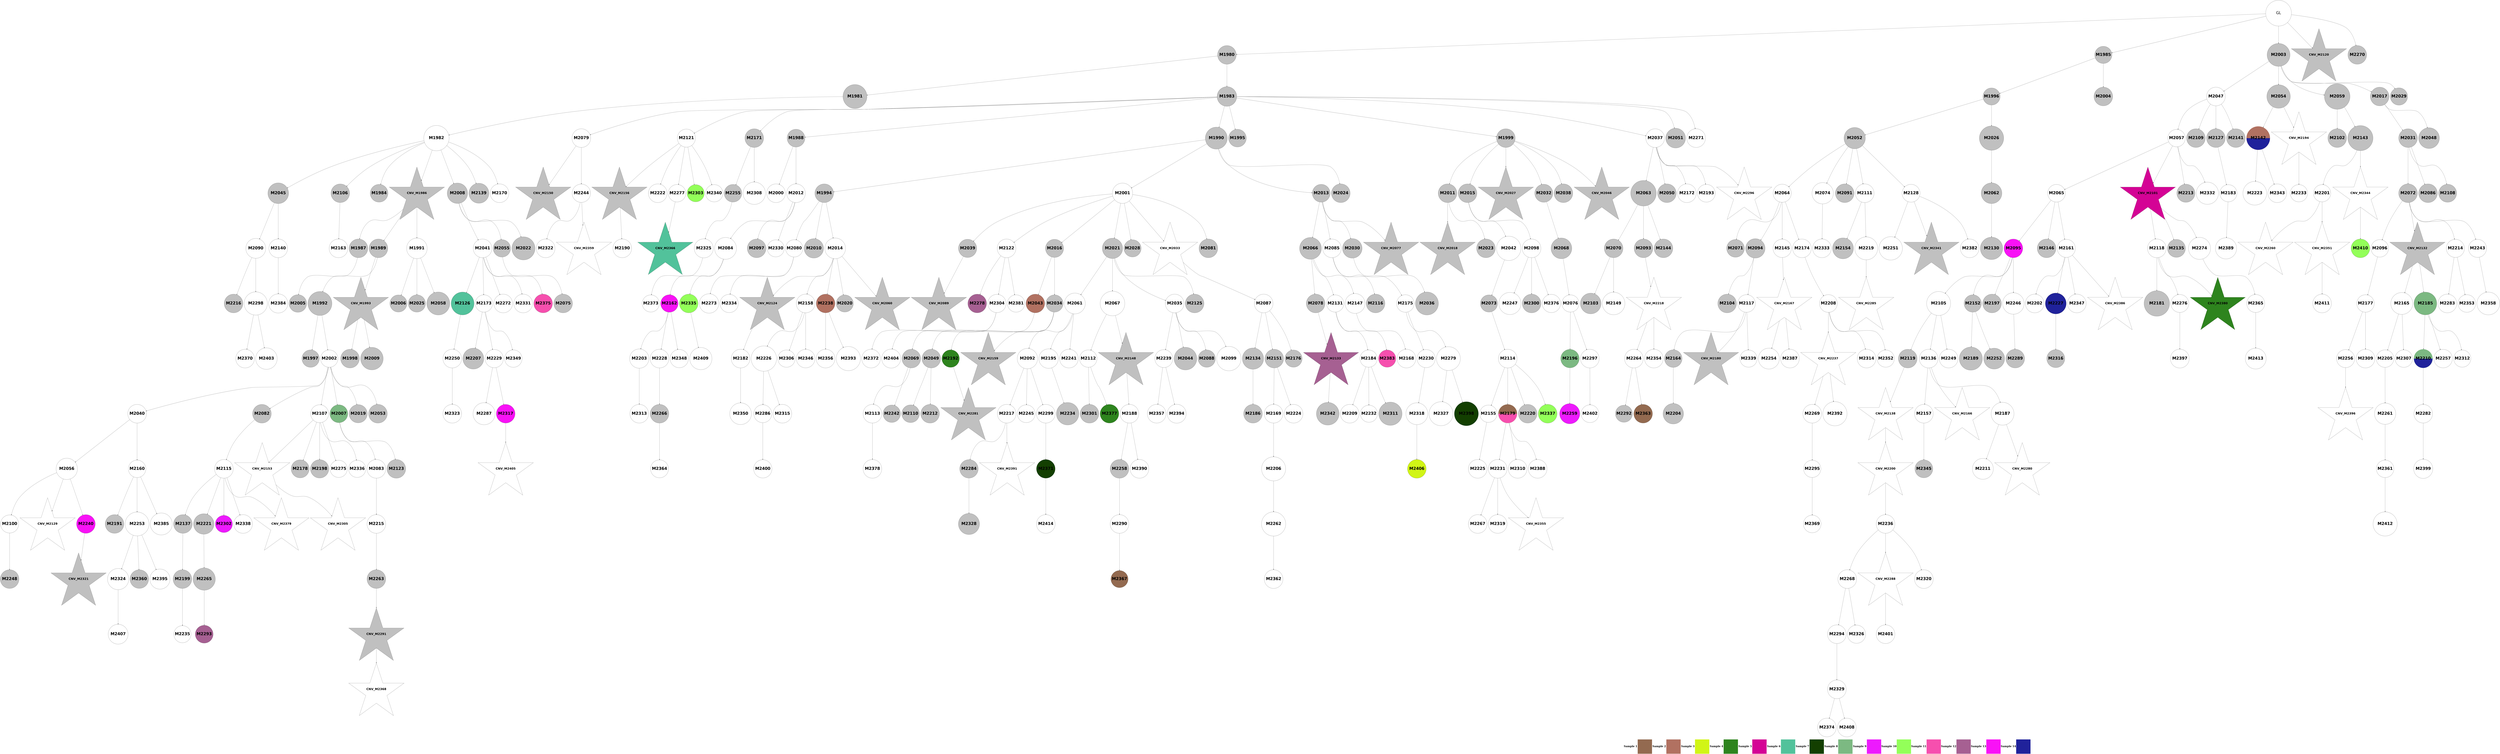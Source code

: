 digraph G { 
rankdir=TB;
2049 -> 2099;
2050 -> 2066;
2050 -> 2170;
2051 -> 2136;
2051 -> 2183;
2051 -> 2282;
2051 -> 2341;
2051 -> 2385;
2052 -> 2083;
2053 -> 2079;
2055 -> 2100;
2055 -> 2150;
2057 -> 2067;
2057 -> 2119;
2057 -> 2137;
2057 -> 2151;
2059 -> 2120;
2059 -> 2222;
2062 -> 2074;
2062 -> 2084;
2062 -> 2101;
2062 -> 2121;
2062 -> 2138;
2064 -> 2152;
2064 -> 2204;
2065 -> 2085;
2066 -> 2110;
2066 -> 2139;
2066 -> 2250;
2067 -> 2075;
2067 -> 2111;
2067 -> 2223;
2067 -> 2342;
2069 -> 2112;
2069 -> 2153;
2071 -> 2102;
2071 -> 2205;
2071 -> 2251;
2072 -> 2140;
2073 -> 2080;
2073 -> 2103;
2073 -> 2154;
2074 -> 2081;
2074 -> 2104;
2074 -> 2155;
2074 -> 2184;
2075 -> 2105;
2075 -> 2156;
2075 -> 2171;
2076 -> 2088;
2076 -> 2141;
2076 -> 2157;
2077 -> 2122;
2077 -> 2158;
2078 -> 2086;
2079 -> 2123;
2079 -> 2252;
2080 -> 2113;
2080 -> 2159;
2082 -> 2106;
2082 -> 2142;
2082 -> 2224;
2082 -> 2253;
2083 -> 2124;
2084 -> 2343;
2086 -> 2206;
2086 -> 2307;
2088 -> 2143;
2089 -> 2160;
2089 -> 2254;
2090 -> 2283;
2090 -> 2344;
2092 -> 2125;
2093 -> 2225;
2094 -> 2172;
2094 -> 2345;
2095 -> 2126;
2095 -> 2185;
2097 -> 2144;
2097 -> 2161;
2097 -> 2186;
2100 -> 2226;
2100 -> 2308;
2102 -> 2227;
2102 -> 2255;
2102 -> 2309;
2103 -> 2228;
2104 -> 2114;
2104 -> 2127;
2105 -> 2115;
2105 -> 2162;
2105 -> 2207;
2105 -> 2256;
2106 -> 2187;
2108 -> 2257;
2108 -> 2310;
2108 -> 2386;
2110 -> 2258;
2111 -> 2128;
2111 -> 2145;
2111 -> 2284;
2115 -> 2129;
2115 -> 2146;
2115 -> 2259;
2116 -> 2173;
2117 -> 2163;
2117 -> 2188;
2117 -> 2208;
2117 -> 2285;
2117 -> 2346;
2121 -> 2164;
2121 -> 2229;
2122 -> 2311;
2122 -> 2387;
2123 -> 2388;
2124 -> 2165;
2124 -> 2189;
2124 -> 2230;
2124 -> 2347;
2125 -> 2147;
2125 -> 2231;
2125 -> 2312;
2125 -> 2348;
2125 -> 2389;
2127 -> 2174;
2127 -> 2190;
2127 -> 2349;
2128 -> 2191;
2128 -> 2286;
2128 -> 2390;
2129 -> 2148;
2131 -> 2166;
2131 -> 2232;
2131 -> 2287;
2131 -> 2313;
2131 -> 2350;
2132 -> 2288;
2132 -> 2314;
2132 -> 2391;
2134 -> 2192;
2136 -> 2260;
2137 -> 2193;
2138 -> 2261;
2138 -> 2351;
2138 -> 2392;
2141 -> 2194;
2141 -> 2393;
2142 -> 2175;
2142 -> 2195;
2143 -> 2352;
2144 -> 2196;
2146 -> 2167;
2146 -> 2176;
2146 -> 2197;
2147 -> 2209;
2148 -> 2210;
2150 -> 2394;
2152 -> 2233;
2152 -> 2353;
2153 -> 2211;
2153 -> 2354;
2155 -> 2177;
2157 -> 2178;
2158 -> 2198;
2161 -> 2179;
2161 -> 2234;
2162 -> 2199;
2162 -> 2262;
2163 -> 2315;
2165 -> 2235;
2166 -> 2200;
2167 -> 2355;
2168 -> 2236;
2168 -> 2316;
2168 -> 2356;
2170 -> 2201;
2170 -> 2263;
2170 -> 2395;
2171 -> 2212;
2171 -> 2237;
2171 -> 2357;
2171 -> 2396;
2172 -> 2213;
2172 -> 2238;
2172 -> 2358;
2174 -> 2214;
2175 -> 2215;
2175 -> 2317;
2177 -> 2264;
2177 -> 2397;
2179 -> 2216;
2181 -> 2265;
2181 -> 2318;
2183 -> 2217;
2183 -> 2239;
2183 -> 2359;
2184 -> 2218;
2185 -> 2240;
2185 -> 2289;
2187 -> 2266;
2187 -> 2319;
2189 -> 2241;
2189 -> 2320;
2189 -> 2398;
2192 -> 2360;
2193 -> 2399;
2194 -> 2219;
2194 -> 2242;
2194 -> 2321;
2195 -> 2220;
2195 -> 2267;
2195 -> 2322;
2197 -> 2221;
2197 -> 2290;
2198 -> 2268;
2198 -> 2400;
2202 -> 2291;
2204 -> 2243;
2205 -> 2244;
2206 -> 2269;
2209 -> 2245;
2210 -> 2246;
2211 -> 2270;
2211 -> 2361;
2213 -> 2323;
2215 -> 2271;
2216 -> 2272;
2218 -> 2247;
2218 -> 2324;
2218 -> 2362;
2220 -> 2292;
2224 -> 2293;
2224 -> 2363;
2225 -> 2273;
2227 -> 2294;
2227 -> 2401;
2228 -> 2274;
2228 -> 2364;
2229 -> 2295;
2231 -> 2275;
2236 -> 2296;
2236 -> 2325;
2237 -> 2326;
2238 -> 2276;
2239 -> 2297;
2239 -> 2327;
2240 -> 2328;
2241 -> 2277;
2241 -> 2329;
2241 -> 2365;
2246 -> 2278;
2246 -> 2298;
2246 -> 2330;
2247 -> 2279;
2247 -> 2402;
2248 -> 2366;
2248 -> 2403;
2249 -> 2367;
2249 -> 2404;
2250 -> 2331;
2253 -> 2368;
2254 -> 2332;
2254 -> 2369;
2256 -> 2299;
2260 -> 2333;
2263 -> 2334;
2263 -> 2370;
2263 -> 2405;
2265 -> 2335;
2266 -> 2406;
2268 -> 2300;
2271 -> 2371;
2272 -> 2372;
2273 -> 2301;
2274 -> 2302;
2274 -> 2373;
2275 -> 2303;
2276 -> 2374;
2278 -> 2304;
2278 -> 2336;
2279 -> 2305;
2284 -> 2375;
2286 -> 2407;
2287 -> 2376;
2289 -> 2337;
2289 -> 2408;
2292 -> 2409;
2294 -> 2338;
2296 -> 2410;
2298 -> 2411;
2300 -> 2377;
2301 -> 2378;
2304 -> 2339;
2305 -> 2379;
2307 -> 2412;
2308 -> 2380;
2308 -> 2413;
2309 -> 2381;
2314 -> 2382;
2314 -> 2414;
2327 -> 2415;
2328 -> 2416;
2334 -> 2417;
2335 -> 2383;
2339 -> 2384;
2339 -> 2418;
2345 -> 2419;
2354 -> 2420;
2361 -> 2421;
2371 -> 2422;
2375 -> 2423;
2381 -> 2424;
1989 -> 1990;
1989 -> 1995;
1989 -> 2013;
1989 -> 2130;
1989 -> 2280;
1990 -> 1991;
1990 -> 1993;
1991 -> 1992;
1992 -> 1994;
1992 -> 1996;
1992 -> 2018;
1992 -> 2055;
1992 -> 2116;
1992 -> 2149;
1992 -> 2180;
1993 -> 1998;
1993 -> 2000;
1993 -> 2005;
1993 -> 2009;
1993 -> 2047;
1993 -> 2061;
1993 -> 2089;
1993 -> 2131;
1993 -> 2181;
1993 -> 2281;
1995 -> 2006;
1995 -> 2014;
1996 -> 1997;
1996 -> 1999;
1996 -> 2001;
1997 -> 2015;
1998 -> 2010;
1998 -> 2022;
1999 -> 2002;
1999 -> 2003;
2000 -> 2004;
2000 -> 2011;
2000 -> 2023;
2000 -> 2034;
2001 -> 2016;
2001 -> 2035;
2001 -> 2068;
2002 -> 2007;
2002 -> 2012;
2003 -> 2008;
2003 -> 2019;
2004 -> 2020;
2004 -> 2024;
2004 -> 2090;
2006 -> 2036;
2006 -> 2062;
2009 -> 2021;
2009 -> 2025;
2009 -> 2037;
2009 -> 2042;
2009 -> 2048;
2009 -> 2056;
2011 -> 2026;
2011 -> 2031;
2011 -> 2038;
2011 -> 2043;
2011 -> 2049;
2011 -> 2091;
2011 -> 2132;
2012 -> 2017;
2012 -> 2029;
2012 -> 2050;
2012 -> 2063;
2012 -> 2092;
2012 -> 2117;
2013 -> 2027;
2013 -> 2039;
2013 -> 2057;
2013 -> 2064;
2013 -> 2069;
2017 -> 2093;
2017 -> 2133;
2018 -> 2032;
2018 -> 2051;
2018 -> 2065;
2021 -> 2028;
2021 -> 2033;
2022 -> 2094;
2022 -> 2107;
2022 -> 2340;
2023 -> 2040;
2023 -> 2076;
2023 -> 2087;
2023 -> 2095;
2024 -> 2030;
2024 -> 2070;
2024 -> 2134;
2024 -> 2168;
2024 -> 2248;
2025 -> 2052;
2025 -> 2108;
2026 -> 2044;
2026 -> 2053;
2027 -> 2041;
2027 -> 2058;
2031 -> 2045;
2031 -> 2071;
2031 -> 2077;
2031 -> 2135;
2036 -> 2072;
2040 -> 2046;
2041 -> 2082;
2041 -> 2096;
2041 -> 2118;
2042 -> 2078;
2043 -> 2097;
2044 -> 2059;
2044 -> 2169;
2044 -> 2202;
2045 -> 2054;
2045 -> 2098;
2045 -> 2109;
2045 -> 2249;
2047 -> 2060;
2047 -> 2073;
2047 -> 2182;
2047 -> 2203;
2047 -> 2306;
2220 [shape=circle style=wedged color="#7cb982:#20229b" fontname="helvetica-bold" fontsize=56 label="M2210" width=3.63 height=2 ];
2079 [shape=circle style=filled fillcolor=grey fontname="helvetica-bold" fontsize=56 label="M2069" width=1.46 height=2 ];
2116 [shape=circle style=filled fillcolor=grey fontname="helvetica-bold" fontsize=56 label="M2106" width=2.03 height=2 ];
2237 [shape=circle style=filled fillcolor="#20229b" fontname="helvetica-bold" fontsize=56 label="M2227" width=4.06 height=2 ];
2152 [shape=circle style=wedged color="#b17161:#20229b" fontname="helvetica-bold" fontsize=56 label="M2142" width=4.55 height=2 ];
2164 [shape=circle style=filled fillcolor=grey fontname="helvetica-bold" fontsize=56 label="M2154" width=4.06 height=2 ];
2177 [shape=star style=filled fillcolor=white fontname="helvetica-bold" fontsize=42 label="CNV_M2167"];
2134 [shape=star style=filled fillcolor=grey fontname="helvetica-bold" fontsize=42 label="CNV_M2124"];
2194 [shape=circle style=filled fillcolor=white fontname="helvetica-bold" fontsize=56 label="M2184" width=3.02 height=2 ];
2102 [shape=circle style=filled fillcolor=white fontname="helvetica-bold" fontsize=56 label="M2092" width=3.95 height=2 ];
2352 [shape=circle style=filled fillcolor=grey fontname="helvetica-bold" fontsize=56 label="M2342" width=4.4 height=2 ];
2301 [shape=star style=filled fillcolor=grey fontname="helvetica-bold" fontsize=42 label="CNV_M2291"];
2045 [shape=circle style=filled fillcolor=white fontname="helvetica-bold" fontsize=56 label="M2035" width=0.81 height=2 ];
2146 [shape=circle style=filled fillcolor=white fontname="helvetica-bold" fontsize=56 label="M2136" width=0.86 height=2 ];
2423 [shape=circle style=filled fillcolor=white fontname="helvetica-bold" fontsize=56 label="M2413" width=4.04 height=2 ];
2265 [shape=circle style=filled fillcolor=grey fontname="helvetica-bold" fontsize=56 label="M2255" width=2.55 height=2 ];
2038 [shape=circle style=filled fillcolor=grey fontname="helvetica-bold" fontsize=56 label="M2028" width=3.04 height=2 ];
2040 [shape=circle style=filled fillcolor=grey fontname="helvetica-bold" fontsize=56 label="M2030" width=3.79 height=2 ];
2064 [shape=circle style=filled fillcolor=grey fontname="helvetica-bold" fontsize=56 label="M2054" width=4.56 height=2 ];
2188 [shape=circle style=filled fillcolor=grey fontname="helvetica-bold" fontsize=56 label="M2178" width=2.29 height=2 ];
2055 [shape=circle style=filled fillcolor=grey fontname="helvetica-bold" fontsize=56 label="M2045" width=4.02 height=2 ];
2296 [shape=circle style=filled fillcolor=white fontname="helvetica-bold" fontsize=56 label="M2286" width=2.33 height=2 ];
2274 [shape=circle style=filled fillcolor=white fontname="helvetica-bold" fontsize=56 label="M2264" width=0.77 height=2 ];
2077 [shape=circle style=filled fillcolor=white fontname="helvetica-bold" fontsize=56 label="M2067" width=4.78 height=2 ];
2157 [shape=circle style=filled fillcolor=white fontname="helvetica-bold" fontsize=56 label="M2147" width=3.86 height=2 ];
2364 [shape=circle style=filled fillcolor=white fontname="helvetica-bold" fontsize=56 label="M2354" width=1.28 height=2 ];
2108 [shape=circle style=filled fillcolor=white fontname="helvetica-bold" fontsize=56 label="M2098" width=0.34 height=2 ];
2355 [shape=circle style=filled fillcolor=grey fontname="helvetica-bold" fontsize=56 label="M2345" width=2.4 height=2 ];
2405 [shape=circle style=filled fillcolor=white fontname="helvetica-bold" fontsize=56 label="M2395" width=3.9 height=2 ];
2113 [shape=circle style=filled fillcolor=grey fontname="helvetica-bold" fontsize=56 label="M2103" width=4.02 height=2 ];
2319 [shape=circle style=filled fillcolor=white fontname="helvetica-bold" fontsize=56 label="M2309" width=0.35 height=2 ];
2234 [shape=circle style=filled fillcolor=white fontname="helvetica-bold" fontsize=56 label="M2224" width=0.61 height=2 ];
2114 [shape=circle style=filled fillcolor=grey fontname="helvetica-bold" fontsize=56 label="M2104" width=1.89 height=2 ];
2193 [shape=circle style=filled fillcolor=white fontname="helvetica-bold" fontsize=56 label="M2183" width=3.21 height=2 ];
2295 [shape=star style=filled fillcolor=white fontname="helvetica-bold" fontsize=42 label="CNV_M2285"];
2391 [shape=circle style=filled fillcolor=white fontname="helvetica-bold" fontsize=56 label="M2381" width=3.36 height=2 ];
2248 [shape=circle style=filled fillcolor="#b17161" fontname="helvetica-bold" fontsize=56 label="M2238" width=1.21 height=2 ];
2020 [shape=circle style=filled fillcolor=grey fontname="helvetica-bold" fontsize=56 label="M2010" width=3.76 height=2 ];
2238 [shape=circle style=filled fillcolor=white fontname="helvetica-bold" fontsize=56 label="M2228" width=0.22 height=2 ];
2403 [shape=circle style=filled fillcolor=white fontname="helvetica-bold" fontsize=56 label="M2393" width=4.7 height=2 ];
2198 [shape=circle style=filled fillcolor=white fontname="helvetica-bold" fontsize=56 label="M2188" width=0.72 height=2 ];
2178 [shape=circle style=filled fillcolor=white fontname="helvetica-bold" fontsize=56 label="M2168" width=1.95 height=2 ];
2112 [shape=circle style=filled fillcolor=grey fontname="helvetica-bold" fontsize=56 label="M2102" width=1.51 height=2 ];
2389 [shape=star style=filled fillcolor=white fontname="helvetica-bold" fontsize=42 label="CNV_M2379"];
2185 [shape=circle style=filled fillcolor=white fontname="helvetica-bold" fontsize=56 label="M2175" width=2.65 height=2 ];
2311 [shape=circle style=filled fillcolor=grey fontname="helvetica-bold" fontsize=56 label="M2301" width=0.49 height=2 ];
2131 [shape=circle style=filled fillcolor=white fontname="helvetica-bold" fontsize=56 label="M2121" width=2.25 height=2 ];
2196 [shape=circle style=filled fillcolor=grey fontname="helvetica-bold" fontsize=56 label="M2186" width=1.54 height=2 ];
2263 [shape=circle style=filled fillcolor=white fontname="helvetica-bold" fontsize=56 label="M2253" width=4.63 height=2 ];
2347 [shape=circle style=filled fillcolor="#93ff59" fontname="helvetica-bold" fontsize=56 label="M2337" width=3.64 height=2 ];
2408 [shape=circle style=filled fillcolor="#133f01" fontname="helvetica-bold" fontsize=56 label="M2398" width=4.66 height=2 ];
2012 [shape=circle style=filled fillcolor=white fontname="helvetica-bold" fontsize=56 label="M2002" width=2.96 height=2 ];
2400 [shape=circle style=filled fillcolor=white fontname="helvetica-bold" fontsize=56 label="M2390" width=0.73 height=2 ];
2231 [shape=circle style=filled fillcolor=grey fontname="helvetica-bold" fontsize=56 label="M2221" width=3.97 height=2 ];
2155 [shape=circle style=filled fillcolor=white fontname="helvetica-bold" fontsize=56 label="M2145" width=3.56 height=2 ];
2335 [shape=circle style=filled fillcolor=white fontname="helvetica-bold" fontsize=56 label="M2325" width=3.7 height=2 ];
2394 [shape=circle style=filled fillcolor=white fontname="helvetica-bold" fontsize=56 label="M2384" width=3.71 height=2 ];
2261 [shape=circle style=filled fillcolor=white fontname="helvetica-bold" fontsize=56 label="M2251" width=4.54 height=2 ];
2314 [shape=circle style=filled fillcolor=white fontname="helvetica-bold" fontsize=56 label="M2304" width=3.54 height=2 ];
2342 [shape=circle style=filled fillcolor=white fontname="helvetica-bold" fontsize=56 label="M2332" width=4.3 height=2 ];
2200 [shape=circle style=filled fillcolor=white fontname="helvetica-bold" fontsize=56 label="M2190" width=1.03 height=2 ];
2066 [shape=circle style=filled fillcolor=white fontname="helvetica-bold" fontsize=56 label="M2056" width=4.14 height=2 ];
2054 [shape=circle style=filled fillcolor=grey fontname="helvetica-bold" fontsize=56 label="M2044" width=4.4 height=2 ];
2000 [shape=circle style=filled fillcolor=grey fontname="helvetica-bold" fontsize=56 label="M1990" width=4.26 height=2 ];
2258 [shape=circle style=filled fillcolor=grey fontname="helvetica-bold" fontsize=56 label="M2248" width=1.42 height=2 ];
2171 [shape=circle style=filled fillcolor=white fontname="helvetica-bold" fontsize=56 label="M2161" width=2.28 height=2 ];
2239 [shape=circle style=filled fillcolor=white fontname="helvetica-bold" fontsize=56 label="M2229" width=2.17 height=2 ];
2006 [shape=circle style=filled fillcolor=grey fontname="helvetica-bold" fontsize=56 label="M1996" width=3.24 height=2 ];
2050 [shape=circle style=filled fillcolor=white fontname="helvetica-bold" fontsize=56 label="M2040" width=1.14 height=2 ];
2129 [shape=circle style=filled fillcolor=grey fontname="helvetica-bold" fontsize=56 label="M2119" width=1.28 height=2 ];
2287 [shape=circle style=filled fillcolor=white fontname="helvetica-bold" fontsize=56 label="M2277" width=2.78 height=2 ];
2073 [shape=circle style=filled fillcolor=grey fontname="helvetica-bold" fontsize=56 label="M2063" width=4.96 height=2 ];
2361 [shape=star style=filled fillcolor=white fontname="helvetica-bold" fontsize=42 label="CNV_M2351"];
1997 [shape=circle style=filled fillcolor=grey fontname="helvetica-bold" fontsize=56 label="M1987" width=1.73 height=2 ];
2204 [shape=star style=filled fillcolor=white fontname="helvetica-bold" fontsize=42 label="CNV_M2194"];
2122 [shape=circle style=filled fillcolor=white fontname="helvetica-bold" fontsize=56 label="M2112" width=2.82 height=2 ];
2046 [shape=circle style=filled fillcolor=grey fontname="helvetica-bold" fontsize=56 label="M2036" width=4.46 height=2 ];
2089 [shape=circle style=filled fillcolor=white fontname="helvetica-bold" fontsize=56 label="M2079" width=0.05 height=2 ];
2264 [shape=circle style=filled fillcolor=white fontname="helvetica-bold" fontsize=56 label="M2254" width=4.06 height=2 ];
2399 [shape=circle style=filled fillcolor=white fontname="helvetica-bold" fontsize=56 label="M2389" width=4.11 height=2 ];
2327 [shape=circle style=filled fillcolor="#f812f6" fontname="helvetica-bold" fontsize=56 label="M2317" width=1.69 height=2 ];
2033 [shape=circle style=filled fillcolor=grey fontname="helvetica-bold" fontsize=56 label="M2023" width=0.99 height=2 ];
2034 [shape=circle style=filled fillcolor=grey fontname="helvetica-bold" fontsize=56 label="M2024" width=0.79 height=2 ];
2378 [shape=star style=filled fillcolor=white fontname="helvetica-bold" fontsize=42 label="CNV_M2368"];
2173 [shape=circle style=filled fillcolor=white fontname="helvetica-bold" fontsize=56 label="M2163" width=1.67 height=2 ];
2336 [shape=circle style=filled fillcolor=white fontname="helvetica-bold" fontsize=56 label="M2326" width=3.53 height=2 ];
2208 [shape=circle style=filled fillcolor=grey fontname="helvetica-bold" fontsize=56 label="M2198" width=2.14 height=2 ];
2047 [shape=circle style=filled fillcolor=white fontname="helvetica-bold" fontsize=56 label="M2037" width=1.07 height=2 ];
2323 [shape=circle style=filled fillcolor=white fontname="helvetica-bold" fontsize=56 label="M2313" width=2.01 height=2 ];
2288 [shape=circle style=filled fillcolor="#a66092" fontname="helvetica-bold" fontsize=56 label="M2278" width=1.14 height=2 ];
2125 [shape=circle style=filled fillcolor=white fontname="helvetica-bold" fontsize=56 label="M2115" width=0.22 height=2 ];
2354 [shape=star style=filled fillcolor=white fontname="helvetica-bold" fontsize=42 label="CNV_M2344"];
2341 [shape=circle style=filled fillcolor=white fontname="helvetica-bold" fontsize=56 label="M2331" width=1.7 height=2 ];
2219 [shape=circle style=filled fillcolor=white fontname="helvetica-bold" fontsize=56 label="M2209" width=0.88 height=2 ];
2162 [shape=circle style=filled fillcolor=grey fontname="helvetica-bold" fontsize=56 label="M2152" width=2.9 height=2 ];
2070 [shape=star style=filled fillcolor=grey fontname="helvetica-bold" fontsize=42 label="CNV_M2060"];
2402 [shape=circle style=filled fillcolor=white fontname="helvetica-bold" fontsize=56 label="M2392" width=4.7 height=2 ];
2149 [shape=circle style=filled fillcolor=grey fontname="helvetica-bold" fontsize=56 label="M2139" width=3.88 height=2 ];
2410 [shape=circle style=filled fillcolor=white fontname="helvetica-bold" fontsize=56 label="M2400" width=2.16 height=2 ];
2156 [shape=circle style=filled fillcolor=grey fontname="helvetica-bold" fontsize=56 label="M2146" width=0.69 height=2 ];
2025 [shape=circle style=filled fillcolor=grey fontname="helvetica-bold" fontsize=56 label="M2015" width=0.8 height=2 ];
2317 [shape=circle style=filled fillcolor=white fontname="helvetica-bold" fontsize=56 label="M2307" width=3.39 height=2 ];
2246 [shape=circle style=filled fillcolor=white fontname="helvetica-bold" fontsize=56 label="M2236" width=0.49 height=2 ];
2396 [shape=star style=filled fillcolor=white fontname="helvetica-bold" fontsize=42 label="CNV_M2386"];
2224 [shape=circle style=filled fillcolor=white fontname="helvetica-bold" fontsize=56 label="M2214" width=2.27 height=2 ];
2334 [shape=circle style=filled fillcolor=white fontname="helvetica-bold" fontsize=56 label="M2324" width=4.11 height=2 ];
2279 [shape=circle style=filled fillcolor=white fontname="helvetica-bold" fontsize=56 label="M2269" width=1.16 height=2 ];
2106 [shape=circle style=filled fillcolor=white fontname="helvetica-bold" fontsize=56 label="M2096" width=2.72 height=2 ];
2357 [shape=circle style=filled fillcolor=white fontname="helvetica-bold" fontsize=56 label="M2347" width=1.93 height=2 ];
2136 [shape=circle style=filled fillcolor="#52c29b" fontname="helvetica-bold" fontsize=56 label="M2126" width=4.45 height=2 ];
2140 [shape=circle style=filled fillcolor=grey fontname="helvetica-bold" fontsize=56 label="M2130" width=4.35 height=2 ];
2153 [shape=circle style=filled fillcolor=grey fontname="helvetica-bold" fontsize=56 label="M2143" width=4.87 height=2 ];
2244 [shape=circle style=filled fillcolor=grey fontname="helvetica-bold" fontsize=56 label="M2234" width=4.36 height=2 ];
1991 [shape=circle style=filled fillcolor=grey fontname="helvetica-bold" fontsize=56 label="M1981" width=4.65 height=2 ];
2241 [shape=circle style=filled fillcolor=white fontname="helvetica-bold" fontsize=56 label="M2231" width=0.59 height=2 ];
2117 [shape=circle style=filled fillcolor=white fontname="helvetica-bold" fontsize=56 label="M2107" width=2.33 height=2 ];
2137 [shape=circle style=filled fillcolor=grey fontname="helvetica-bold" fontsize=56 label="M2127" width=0.44 height=2 ];
2360 [shape=circle style=filled fillcolor=white fontname="helvetica-bold" fontsize=56 label="M2350" width=4.21 height=2 ];
2017 [shape=circle style=filled fillcolor="#7cb982" fontname="helvetica-bold" fontsize=56 label="M2007" width=2.38 height=2 ];
2014 [shape=circle style=filled fillcolor=grey fontname="helvetica-bold" fontsize=56 label="M2004" width=0.81 height=2 ];
2189 [shape=circle style=wedged color="#936a50:#f64fae" fontname="helvetica-bold" fontsize=56 label="M2179" width=0.75 height=2 ];
2358 [shape=circle style=filled fillcolor=white fontname="helvetica-bold" fontsize=56 label="M2348" width=2.16 height=2 ];
2344 [shape=circle style=filled fillcolor=white fontname="helvetica-bold" fontsize=56 label="M2334" width=2.15 height=2 ];
2098 [shape=circle style=filled fillcolor=grey fontname="helvetica-bold" fontsize=56 label="M2088" width=2.96 height=2 ];
2242 [shape=circle style=filled fillcolor=white fontname="helvetica-bold" fontsize=56 label="M2232" width=3.25 height=2 ];
2179 [shape=circle style=filled fillcolor=white fontname="helvetica-bold" fontsize=56 label="M2169" width=1.46 height=2 ];
2197 [shape=circle style=filled fillcolor=white fontname="helvetica-bold" fontsize=56 label="M2187" width=4.43 height=2 ];
2236 [shape=circle style=filled fillcolor=white fontname="helvetica-bold" fontsize=56 label="M2226" width=4.91 height=2 ];
2172 [shape=circle style=filled fillcolor="#f812f6" fontname="helvetica-bold" fontsize=56 label="M2162" width=3.39 height=2 ];
2320 [shape=circle style=filled fillcolor=white fontname="helvetica-bold" fontsize=56 label="M2310" width=0.54 height=2 ];
2154 [shape=circle style=filled fillcolor=grey fontname="helvetica-bold" fontsize=56 label="M2144" width=0.94 height=2 ];
2107 [shape=circle style=filled fillcolor=grey fontname="helvetica-bold" fontsize=56 label="M2097" width=2.02 height=2 ];
2254 [shape=circle style=filled fillcolor=white fontname="helvetica-bold" fontsize=56 label="M2244" width=2.14 height=2 ];
2207 [shape=circle style=filled fillcolor=grey fontname="helvetica-bold" fontsize=56 label="M2197" width=1.75 height=2 ];
2316 [shape=circle style=filled fillcolor=white fontname="helvetica-bold" fontsize=56 label="M2306" width=2.97 height=2 ];
2262 [shape=circle style=filled fillcolor=grey fontname="helvetica-bold" fontsize=56 label="M2252" width=4.06 height=2 ];
2315 [shape=star style=filled fillcolor=white fontname="helvetica-bold" fontsize=42 label="CNV_M2305"];
2243 [shape=circle style=filled fillcolor=white fontname="helvetica-bold" fontsize=56 label="M2233" width=2.95 height=2 ];
2247 [shape=star style=filled fillcolor=white fontname="helvetica-bold" fontsize=42 label="CNV_M2237"];
2251 [shape=circle style=filled fillcolor=white fontname="helvetica-bold" fontsize=56 label="M2241" width=1.18 height=2 ];
2124 [shape=circle style=filled fillcolor=white fontname="helvetica-bold" fontsize=56 label="M2114" width=0.02 height=2 ];
2385 [shape=circle style=filled fillcolor="#f64fae" fontname="helvetica-bold" fontsize=56 label="M2375" width=0.63 height=2 ];
2053 [shape=circle style=filled fillcolor="#b17161" fontname="helvetica-bold" fontsize=56 label="M2043" width=0.68 height=2 ];
2003 [shape=star style=filled fillcolor=grey fontname="helvetica-bold" fontsize=42 label="CNV_M1993"];
2209 [shape=circle style=filled fillcolor=grey fontname="helvetica-bold" fontsize=56 label="M2199" width=0.75 height=2 ];
2223 [shape=circle style=filled fillcolor=grey fontname="helvetica-bold" fontsize=56 label="M2213" width=3.51 height=2 ];
2076 [shape=circle style=filled fillcolor=grey fontname="helvetica-bold" fontsize=56 label="M2066" width=4.23 height=2 ];
2075 [shape=circle style=filled fillcolor=white fontname="helvetica-bold" fontsize=56 label="M2065" width=2.58 height=2 ];
2174 [shape=circle style=filled fillcolor=grey fontname="helvetica-bold" fontsize=56 label="M2164" width=2.61 height=2 ];
2039 [shape=circle style=filled fillcolor=grey fontname="helvetica-bold" fontsize=56 label="M2029" width=2.92 height=2 ];
2139 [shape=star style=filled fillcolor=white fontname="helvetica-bold" fontsize=42 label="CNV_M2129"];
2276 [shape=circle style=filled fillcolor=grey fontname="helvetica-bold" fontsize=56 label="M2266" width=1.86 height=2 ];
2096 [shape=circle style=filled fillcolor=grey fontname="helvetica-bold" fontsize=56 label="M2086" width=1.31 height=2 ];
2032 [shape=circle style=filled fillcolor=grey fontname="helvetica-bold" fontsize=56 label="M2022" width=4.49 height=2 ];
1998 [shape=circle style=filled fillcolor=grey fontname="helvetica-bold" fontsize=56 label="M1988" width=2.43 height=2 ];
2333 [shape=circle style=filled fillcolor=white fontname="helvetica-bold" fontsize=56 label="M2323" width=1.02 height=2 ];
2270 [shape=star style=filled fillcolor=white fontname="helvetica-bold" fontsize=42 label="CNV_M2260"];
2163 [shape=star style=filled fillcolor=white fontname="helvetica-bold" fontsize=42 label="CNV_M2153"];
2095 [shape=circle style=filled fillcolor=white fontname="helvetica-bold" fontsize=56 label="M2085" width=2.03 height=2 ];
2375 [shape=circle style=filled fillcolor=white fontname="helvetica-bold" fontsize=56 label="M2365" width=3.48 height=2 ];
2086 [shape=circle style=filled fillcolor=white fontname="helvetica-bold" fontsize=56 label="M2076" width=3.09 height=2 ];
2042 [shape=circle style=filled fillcolor=grey fontname="helvetica-bold" fontsize=56 label="M2032" width=2.3 height=2 ];
2103 [shape=circle style=filled fillcolor=grey fontname="helvetica-bold" fontsize=56 label="M2093" width=0.24 height=2 ];
2135 [shape=circle style=filled fillcolor=grey fontname="helvetica-bold" fontsize=56 label="M2125" width=1.42 height=2 ];
2388 [shape=circle style=filled fillcolor=white fontname="helvetica-bold" fontsize=56 label="M2378" width=0.25 height=2 ];
2176 [shape=star style=filled fillcolor=white fontname="helvetica-bold" fontsize=42 label="CNV_M2166"];
2298 [shape=star style=filled fillcolor=white fontname="helvetica-bold" fontsize=42 label="CNV_M2288"];
2083 [shape=circle style=filled fillcolor=grey fontname="helvetica-bold" fontsize=56 label="M2073" width=3.18 height=2 ];
2191 [shape=circle style=filled fillcolor=grey fontname="helvetica-bold" fontsize=56 label="M2181" width=4.95 height=2 ];
2109 [shape=circle style=filled fillcolor=white fontname="helvetica-bold" fontsize=56 label="M2099" width=4.73 height=2 ];
2312 [shape=circle style=filled fillcolor="#ed1afd" fontname="helvetica-bold" fontsize=56 label="M2302" width=3.15 height=2 ];
2184 [shape=circle style=filled fillcolor=white fontname="helvetica-bold" fontsize=56 label="M2174" width=0.61 height=2 ];
2292 [shape=circle style=filled fillcolor=white fontname="helvetica-bold" fontsize=56 label="M2282" width=2.03 height=2 ];
2309 [shape=circle style=filled fillcolor=white fontname="helvetica-bold" fontsize=56 label="M2299" width=0.35 height=2 ];
2228 [shape=star style=filled fillcolor=white fontname="helvetica-bold" fontsize=42 label="CNV_M2218"];
2303 [shape=circle style=filled fillcolor="#a66092" fontname="helvetica-bold" fontsize=56 label="M2293" width=3.46 height=2 ];
2398 [shape=circle style=filled fillcolor=white fontname="helvetica-bold" fontsize=56 label="M2388" width=1.28 height=2 ];
2255 [shape=circle style=filled fillcolor=white fontname="helvetica-bold" fontsize=56 label="M2245" width=2.43 height=2 ];
2415 [shape=star style=filled fillcolor=white fontname="helvetica-bold" fontsize=42 label="CNV_M2405"];
2170 [shape=circle style=filled fillcolor=white fontname="helvetica-bold" fontsize=56 label="M2160" width=2.78 height=2 ];
2381 [shape=circle style=filled fillcolor="#133f01" fontname="helvetica-bold" fontsize=56 label="M2371" width=1.92 height=2 ];
2058 [shape=circle style=filled fillcolor=grey fontname="helvetica-bold" fontsize=56 label="M2048" width=4.03 height=2 ];
2416 [shape=circle style=filled fillcolor="#d1f516" fontname="helvetica-bold" fontsize=56 label="M2406" width=0.81 height=2 ];
2078 [shape=circle style=filled fillcolor=grey fontname="helvetica-bold" fontsize=56 label="M2068" width=4.03 height=2 ];
2203 [shape=circle style=filled fillcolor=white fontname="helvetica-bold" fontsize=56 label="M2193" width=3.45 height=2 ];
2259 [shape=circle style=filled fillcolor=white fontname="helvetica-bold" fontsize=56 label="M2249" width=2.01 height=2 ];
1999 [shape=circle style=filled fillcolor=grey fontname="helvetica-bold" fontsize=56 label="M1989" width=1.54 height=2 ];
2150 [shape=circle style=filled fillcolor=white fontname="helvetica-bold" fontsize=56 label="M2140" width=1.58 height=2 ];
2249 [shape=circle style=filled fillcolor=white fontname="helvetica-bold" fontsize=56 label="M2239" width=3.47 height=2 ];
2092 [shape=circle style=filled fillcolor=grey fontname="helvetica-bold" fontsize=56 label="M2082" width=0.25 height=2 ];
2233 [shape=circle style=filled fillcolor=white fontname="helvetica-bold" fontsize=56 label="M2223" width=4.6 height=2 ];
2015 [shape=circle style=filled fillcolor=grey fontname="helvetica-bold" fontsize=56 label="M2005" width=2.61 height=2 ];
2395 [shape=circle style=filled fillcolor=white fontname="helvetica-bold" fontsize=56 label="M2385" width=4.26 height=2 ];
2181 [shape=circle style=filled fillcolor=grey fontname="helvetica-bold" fontsize=56 label="M2171" width=0.49 height=2 ];
2338 [shape=circle style=filled fillcolor=grey fontname="helvetica-bold" fontsize=56 label="M2328" width=4.1 height=2 ];
2199 [shape=circle style=filled fillcolor=grey fontname="helvetica-bold" fontsize=56 label="M2189" width=4.48 height=2 ];
2422 [shape=circle style=filled fillcolor=white fontname="helvetica-bold" fontsize=56 label="M2412" width=4.68 height=2 ];
2119 [shape=circle style=filled fillcolor=grey fontname="helvetica-bold" fontsize=56 label="M2109" width=0.4 height=2 ];
2182 [shape=circle style=filled fillcolor=white fontname="helvetica-bold" fontsize=56 label="M2172" width=0.23 height=2 ];
2159 [shape=circle style=filled fillcolor=white fontname="helvetica-bold" fontsize=56 label="M2149" width=4.37 height=2 ];
2349 [shape=circle style=filled fillcolor=white fontname="helvetica-bold" fontsize=56 label="M2339" width=3.21 height=2 ];
2229 [shape=circle style=filled fillcolor=white fontname="helvetica-bold" fontsize=56 label="M2219" width=4.45 height=2 ];
2407 [shape=circle style=filled fillcolor=white fontname="helvetica-bold" fontsize=56 label="M2397" width=3.65 height=2 ];
2370 [shape=circle style=filled fillcolor=grey fontname="helvetica-bold" fontsize=56 label="M2360" width=2.04 height=2 ];
2120 [shape=circle style=filled fillcolor=grey fontname="helvetica-bold" fontsize=56 label="M2110" width=2.53 height=2 ];
2029 [shape=circle style=filled fillcolor=grey fontname="helvetica-bold" fontsize=56 label="M2019" width=2.18 height=2 ];
2266 [shape=circle style=filled fillcolor=white fontname="helvetica-bold" fontsize=56 label="M2256" width=2.31 height=2 ];
2379 [shape=circle style=filled fillcolor=white fontname="helvetica-bold" fontsize=56 label="M2369" width=2.63 height=2 ];
2111 [shape=star style=filled fillcolor="#d40395" fontname="helvetica-bold" fontsize=42 label="CNV_M2101"];
2269 [shape=circle style=filled fillcolor="#ed1afd" fontname="helvetica-bold" fontsize=56 label="M2259" width=3.91 height=2 ];
2202 [shape=circle style=filled fillcolor="#2e841e" fontname="helvetica-bold" fontsize=56 label="M2192" width=2.72 height=2 ];
2093 [shape=circle style=filled fillcolor=white fontname="helvetica-bold" fontsize=56 label="M2083" width=0.86 height=2 ];
2386 [shape=circle style=filled fillcolor=white fontname="helvetica-bold" fontsize=56 label="M2376" width=2.16 height=2 ];
2165 [shape=circle style=filled fillcolor=white fontname="helvetica-bold" fontsize=56 label="M2155" width=2.85 height=2 ];
2061 [shape=circle style=filled fillcolor=grey fontname="helvetica-bold" fontsize=56 label="M2051" width=3.84 height=2 ];
1995 [shape=circle style=filled fillcolor=grey fontname="helvetica-bold" fontsize=56 label="M1985" width=3.04 height=2 ];
2210 [shape=star style=filled fillcolor=white fontname="helvetica-bold" fontsize=42 label="CNV_M2200"];
2350 [shape=circle style=filled fillcolor=white fontname="helvetica-bold" fontsize=56 label="M2340" width=2.92 height=2 ];
2128 [shape=circle style=filled fillcolor=white fontname="helvetica-bold" fontsize=56 label="M2118" width=1.1 height=2 ];
2277 [shape=circle style=filled fillcolor=white fontname="helvetica-bold" fontsize=56 label="M2267" width=0.9 height=2 ];
2302 [shape=circle style=filled fillcolor=grey fontname="helvetica-bold" fontsize=56 label="M2292" width=3.29 height=2 ];
2286 [shape=circle style=filled fillcolor=white fontname="helvetica-bold" fontsize=56 label="M2276" width=2.33 height=2 ];
2404 [shape=circle style=filled fillcolor=white fontname="helvetica-bold" fontsize=56 label="M2394" width=3.66 height=2 ];
2004 [shape=circle style=filled fillcolor=grey fontname="helvetica-bold" fontsize=56 label="M1994" width=0.64 height=2 ];
2195 [shape=circle style=filled fillcolor="#7cb982" fontname="helvetica-bold" fontsize=56 label="M2185" width=4.41 height=2 ];
2401 [shape=star style=filled fillcolor=white fontname="helvetica-bold" fontsize=42 label="CNV_M2391"];
1993 [shape=circle style=filled fillcolor=grey fontname="helvetica-bold" fontsize=56 label="M1983" width=3.81 height=2 ];
2418 [shape=circle style=filled fillcolor=white fontname="helvetica-bold" fontsize=56 label="M2408" width=0.57 height=2 ];
2331 [shape=star style=filled fillcolor=grey fontname="helvetica-bold" fontsize=42 label="CNV_M2321"];
2278 [shape=circle style=filled fillcolor=white fontname="helvetica-bold" fontsize=56 label="M2268" width=0.11 height=2 ];
2080 [shape=circle style=filled fillcolor=grey fontname="helvetica-bold" fontsize=56 label="M2070" width=0.65 height=2 ];
2021 [shape=circle style=filled fillcolor=grey fontname="helvetica-bold" fontsize=56 label="M2011" width=1.07 height=2 ];
2023 [shape=circle style=filled fillcolor=grey fontname="helvetica-bold" fontsize=56 label="M2013" width=3.46 height=2 ];
2074 [shape=circle style=filled fillcolor=white fontname="helvetica-bold" fontsize=56 label="M2064" width=2.23 height=2 ];
2002 [shape=circle style=filled fillcolor=grey fontname="helvetica-bold" fontsize=56 label="M1992" width=4.65 height=2 ];
2147 [shape=circle style=filled fillcolor=grey fontname="helvetica-bold" fontsize=56 label="M2137" width=0.33 height=2 ];
2180 [shape=circle style=filled fillcolor=white fontname="helvetica-bold" fontsize=56 label="M2170" width=1.26 height=2 ];
2345 [shape=circle style=filled fillcolor="#93ff59" fontname="helvetica-bold" fontsize=56 label="M2335" width=0.97 height=2 ];
2216 [shape=circle style=filled fillcolor=white fontname="helvetica-bold" fontsize=56 label="M2206" width=4.67 height=2 ];
2166 [shape=star style=filled fillcolor=grey fontname="helvetica-bold" fontsize=42 label="CNV_M2156"];
2201 [shape=circle style=filled fillcolor=grey fontname="helvetica-bold" fontsize=56 label="M2191" width=1.46 height=2 ];
2051 [shape=circle style=filled fillcolor=white fontname="helvetica-bold" fontsize=56 label="M2041" width=1.95 height=2 ];
2133 [shape=circle style=filled fillcolor=grey fontname="helvetica-bold" fontsize=56 label="M2123" width=1.75 height=2 ];
2250 [shape=circle style=filled fillcolor="#f812f6" fontname="helvetica-bold" fontsize=56 label="M2240" width=0.03 height=2 ];
2285 [shape=circle style=filled fillcolor=white fontname="helvetica-bold" fontsize=56 label="M2275" width=3.1 height=2 ];
2158 [shape=star style=filled fillcolor=grey fontname="helvetica-bold" fontsize=42 label="CNV_M2148"];
2072 [shape=circle style=filled fillcolor=grey fontname="helvetica-bold" fontsize=56 label="M2062" width=4.02 height=2 ];
2218 [shape=circle style=filled fillcolor=white fontname="helvetica-bold" fontsize=56 label="M2208" width=2.47 height=2 ];
2063 [shape=circle style=filled fillcolor=grey fontname="helvetica-bold" fontsize=56 label="M2053" width=1.14 height=2 ];
2118 [shape=circle style=filled fillcolor=grey fontname="helvetica-bold" fontsize=56 label="M2108" width=3.49 height=2 ];
2110 [shape=circle style=filled fillcolor=white fontname="helvetica-bold" fontsize=56 label="M2100" width=2.26 height=2 ];
2273 [shape=circle style=filled fillcolor=grey fontname="helvetica-bold" fontsize=56 label="M2263" width=1.92 height=2 ];
2126 [shape=circle style=filled fillcolor=grey fontname="helvetica-bold" fontsize=56 label="M2116" width=1.49 height=2 ];
2397 [shape=circle style=filled fillcolor=white fontname="helvetica-bold" fontsize=56 label="M2387" width=0.31 height=2 ];
2359 [shape=circle style=filled fillcolor=white fontname="helvetica-bold" fontsize=56 label="M2349" width=2.77 height=2 ];
2142 [shape=star style=filled fillcolor=grey fontname="helvetica-bold" fontsize=42 label="CNV_M2132"];
2290 [shape=star style=filled fillcolor=white fontname="helvetica-bold" fontsize=42 label="CNV_M2280"];
2393 [shape=circle style=filled fillcolor="#f64fae" fontname="helvetica-bold" fontsize=56 label="M2383" width=3.06 height=2 ];
2257 [shape=circle style=filled fillcolor=white fontname="helvetica-bold" fontsize=56 label="M2247" width=4.3 height=2 ];
2211 [shape=circle style=filled fillcolor=white fontname="helvetica-bold" fontsize=56 label="M2201" width=3.09 height=2 ];
2390 [shape=star style=filled fillcolor="#2e841e" fontname="helvetica-bold" fontsize=42 label="CNV_M2380"];
2322 [shape=circle style=filled fillcolor=white fontname="helvetica-bold" fontsize=56 label="M2312" width=3.23 height=2 ];
2009 [shape=circle style=filled fillcolor=grey fontname="helvetica-bold" fontsize=56 label="M1999" width=1 height=2 ];
2213 [shape=circle style=filled fillcolor=white fontname="helvetica-bold" fontsize=56 label="M2203" width=3.74 height=2 ];
2001 [shape=circle style=filled fillcolor=white fontname="helvetica-bold" fontsize=56 label="M1991" width=3.99 height=2 ];
2412 [shape=circle style=filled fillcolor=white fontname="helvetica-bold" fontsize=56 label="M2402" width=2.49 height=2 ];
2356 [shape=circle style=filled fillcolor=white fontname="helvetica-bold" fontsize=56 label="M2346" width=2.05 height=2 ];
2340 [shape=circle style=filled fillcolor=white fontname="helvetica-bold" fontsize=56 label="M2330" width=3.3 height=2 ];
2138 [shape=circle style=filled fillcolor=white fontname="helvetica-bold" fontsize=56 label="M2128" width=2.4 height=2 ];
2069 [shape=circle style=filled fillcolor=grey fontname="helvetica-bold" fontsize=56 label="M2059" width=4.96 height=2 ];
2420 [shape=circle style=filled fillcolor="#93ff59" fontname="helvetica-bold" fontsize=56 label="M2410" width=0.86 height=2 ];
2369 [shape=star style=filled fillcolor=white fontname="helvetica-bold" fontsize=42 label="CNV_M2359"];
2082 [shape=circle style=filled fillcolor=grey fontname="helvetica-bold" fontsize=56 label="M2072" width=0.3 height=2 ];
2088 [shape=circle style=filled fillcolor=grey fontname="helvetica-bold" fontsize=56 label="M2078" width=0.88 height=2 ];
2127 [shape=circle style=filled fillcolor=white fontname="helvetica-bold" fontsize=56 label="M2117" width=2.58 height=2 ];
2044 [shape=circle style=filled fillcolor=grey fontname="helvetica-bold" fontsize=56 label="M2034" width=3.33 height=2 ];
2065 [shape=circle style=filled fillcolor=grey fontname="helvetica-bold" fontsize=56 label="M2055" width=2.86 height=2 ];
2144 [shape=circle style=filled fillcolor=grey fontname="helvetica-bold" fontsize=56 label="M2134" width=4.12 height=2 ];
2308 [shape=circle style=filled fillcolor=white fontname="helvetica-bold" fontsize=56 label="M2298" width=4.5 height=2 ];
2104 [shape=circle style=filled fillcolor=grey fontname="helvetica-bold" fontsize=56 label="M2094" width=3.76 height=2 ];
2151 [shape=circle style=filled fillcolor=grey fontname="helvetica-bold" fontsize=56 label="M2141" width=1.92 height=2 ];
2068 [shape=circle style=filled fillcolor=grey fontname="helvetica-bold" fontsize=56 label="M2058" width=4.46 height=2 ];
2363 [shape=circle style=filled fillcolor=white fontname="helvetica-bold" fontsize=56 label="M2353" width=2.56 height=2 ];
2380 [shape=circle style=filled fillcolor=white fontname="helvetica-bold" fontsize=56 label="M2370" width=1.18 height=2 ];
1990 [shape=circle style=filled fillcolor=grey fontname="helvetica-bold" fontsize=56 label="M1980" width=0.43 height=2 ];
2121 [shape=circle style=filled fillcolor=white fontname="helvetica-bold" fontsize=56 label="M2111" width=1.23 height=2 ];
2060 [shape=circle style=filled fillcolor=grey fontname="helvetica-bold" fontsize=56 label="M2050" width=0.56 height=2 ];
2353 [shape=circle style=filled fillcolor=white fontname="helvetica-bold" fontsize=56 label="M2343" width=0.17 height=2 ];
2143 [shape=star style=filled fillcolor="#a66092" fontname="helvetica-bold" fontsize=42 label="CNV_M2133"];
2280 [shape=circle style=filled fillcolor=grey fontname="helvetica-bold" fontsize=56 label="M2270" width=1.08 height=2 ];
2282 [shape=circle style=filled fillcolor=white fontname="helvetica-bold" fontsize=56 label="M2272" width=1.8 height=2 ];
2406 [shape=star style=filled fillcolor=white fontname="helvetica-bold" fontsize=42 label="CNV_M2396"];
2024 [shape=circle style=filled fillcolor=white fontname="helvetica-bold" fontsize=56 label="M2014" width=4.02 height=2 ];
2252 [shape=circle style=filled fillcolor=grey fontname="helvetica-bold" fontsize=56 label="M2242" width=2.79 height=2 ];
2026 [shape=circle style=filled fillcolor=grey fontname="helvetica-bold" fontsize=56 label="M2016" width=3.51 height=2 ];
2027 [shape=circle style=filled fillcolor=grey fontname="helvetica-bold" fontsize=56 label="M2017" width=0.22 height=2 ];
2018 [shape=circle style=filled fillcolor=grey fontname="helvetica-bold" fontsize=56 label="M2008" width=3.96 height=2 ];
2036 [shape=circle style=filled fillcolor=grey fontname="helvetica-bold" fontsize=56 label="M2026" width=4.72 height=2 ];
2304 [shape=circle style=filled fillcolor=white fontname="helvetica-bold" fontsize=56 label="M2294" width=1.78 height=2 ];
2019 [shape=circle style=filled fillcolor=grey fontname="helvetica-bold" fontsize=56 label="M2009" width=4.38 height=2 ];
2011 [shape=circle style=filled fillcolor=white fontname="helvetica-bold" fontsize=56 label="M2001" width=3.94 height=2 ];
2339 [shape=circle style=filled fillcolor=white fontname="helvetica-bold" fontsize=56 label="M2329" width=1.59 height=2 ];
1994 [shape=circle style=filled fillcolor=grey fontname="helvetica-bold" fontsize=56 label="M1984" width=2.47 height=2 ];
2212 [shape=circle style=filled fillcolor=white fontname="helvetica-bold" fontsize=56 label="M2202" width=1.52 height=2 ];
2123 [shape=circle style=filled fillcolor=white fontname="helvetica-bold" fontsize=56 label="M2113" width=0.73 height=2 ];
2284 [shape=circle style=filled fillcolor=white fontname="helvetica-bold" fontsize=56 label="M2274" width=4.28 height=2 ];
2413 [shape=circle style=filled fillcolor=white fontname="helvetica-bold" fontsize=56 label="M2403" width=4.17 height=2 ];
2368 [shape=circle style=filled fillcolor=white fontname="helvetica-bold" fontsize=56 label="M2358" width=4.41 height=2 ];
2346 [shape=circle style=filled fillcolor=white fontname="helvetica-bold" fontsize=56 label="M2336" width=3.19 height=2 ];
2275 [shape=circle style=filled fillcolor=grey fontname="helvetica-bold" fontsize=56 label="M2265" width=4.32 height=2 ];
2300 [shape=circle style=filled fillcolor=white fontname="helvetica-bold" fontsize=56 label="M2290" width=1.57 height=2 ];
2272 [shape=circle style=filled fillcolor=white fontname="helvetica-bold" fontsize=56 label="M2262" width=4.69 height=2 ];
2253 [shape=circle style=filled fillcolor=white fontname="helvetica-bold" fontsize=56 label="M2243" width=3.5 height=2 ];
2085 [shape=circle style=filled fillcolor=grey fontname="helvetica-bold" fontsize=56 label="M2075" width=1.63 height=2 ];
2417 [shape=circle style=filled fillcolor=white fontname="helvetica-bold" fontsize=56 label="M2407" width=3.85 height=2 ];
1996 [shape=star style=filled fillcolor=grey fontname="helvetica-bold" fontsize=42 label="CNV_M1986"];
2414 [shape=circle style=filled fillcolor=white fontname="helvetica-bold" fontsize=56 label="M2404" width=3.68 height=2 ];
2382 [shape=circle style=filled fillcolor=white fontname="helvetica-bold" fontsize=56 label="M2372" width=1.83 height=2 ];
2168 [shape=circle style=filled fillcolor=white fontname="helvetica-bold" fontsize=56 label="M2158" width=1.78 height=2 ];
2169 [shape=star style=filled fillcolor=grey fontname="helvetica-bold" fontsize=42 label="CNV_M2159"];
2094 [shape=circle style=filled fillcolor=white fontname="helvetica-bold" fontsize=56 label="M2084" width=4.24 height=2 ];
2222 [shape=circle style=filled fillcolor=grey fontname="helvetica-bold" fontsize=56 label="M2212" width=1.59 height=2 ];
2225 [shape=circle style=filled fillcolor=white fontname="helvetica-bold" fontsize=56 label="M2215" width=1.84 height=2 ];
2337 [shape=circle style=filled fillcolor=white fontname="helvetica-bold" fontsize=56 label="M2327" width=4.65 height=2 ];
2067 [shape=circle style=filled fillcolor=white fontname="helvetica-bold" fontsize=56 label="M2057" width=3.37 height=2 ];
2059 [shape=circle style=filled fillcolor=grey fontname="helvetica-bold" fontsize=56 label="M2049" width=0.14 height=2 ];
2289 [shape=circle style=filled fillcolor=white fontname="helvetica-bold" fontsize=56 label="M2279" width=4.63 height=2 ];
2206 [shape=circle style=filled fillcolor="#7cb982" fontname="helvetica-bold" fontsize=56 label="M2196" width=2.09 height=2 ];
2281 [shape=circle style=filled fillcolor=white fontname="helvetica-bold" fontsize=56 label="M2271" width=0.46 height=2 ];
2409 [shape=circle style=filled fillcolor=white fontname="helvetica-bold" fontsize=56 label="M2399" width=3.71 height=2 ];
2374 [shape=circle style=filled fillcolor=white fontname="helvetica-bold" fontsize=56 label="M2364" width=2.36 height=2 ];
2294 [shape=circle style=filled fillcolor=grey fontname="helvetica-bold" fontsize=56 label="M2284" width=2.08 height=2 ];
2141 [shape=circle style=filled fillcolor=white fontname="helvetica-bold" fontsize=56 label="M2131" width=3.03 height=2 ];
2099 [shape=star style=filled fillcolor=grey fontname="helvetica-bold" fontsize=42 label="CNV_M2089"];
2062 [shape=circle style=filled fillcolor=grey fontname="helvetica-bold" fontsize=56 label="M2052" width=4.14 height=2 ];
2192 [shape=circle style=filled fillcolor=white fontname="helvetica-bold" fontsize=56 label="M2182" width=1.93 height=2 ];
2049 [shape=circle style=filled fillcolor=grey fontname="helvetica-bold" fontsize=56 label="M2039" width=2.2 height=2 ];
2221 [shape=circle style=filled fillcolor=white fontname="helvetica-bold" fontsize=56 label="M2211" width=4.05 height=2 ];
2240 [shape=circle style=filled fillcolor=white fontname="helvetica-bold" fontsize=56 label="M2230" width=3.52 height=2 ];
2190 [shape=star style=filled fillcolor=grey fontname="helvetica-bold" fontsize=42 label="CNV_M2180"];
2057 [shape=circle style=filled fillcolor=white fontname="helvetica-bold" fontsize=56 label="M2047" width=0.2 height=2 ];
2008 [shape=circle style=filled fillcolor=grey fontname="helvetica-bold" fontsize=56 label="M1998" width=1.45 height=2 ];
2005 [shape=circle style=filled fillcolor=grey fontname="helvetica-bold" fontsize=56 label="M1995" width=2.48 height=2 ];
1989 [label="GL" fontname="arial-bold" fontsize=56 width=5 height=5];
2384 [shape=circle style=filled fillcolor=white fontname="helvetica-bold" fontsize=56 label="M2374" width=1.32 height=2 ];
2217 [shape=circle style=filled fillcolor=grey fontname="helvetica-bold" fontsize=56 label="M2207" width=4.05 height=2 ];
2030 [shape=circle style=filled fillcolor=grey fontname="helvetica-bold" fontsize=56 label="M2020" width=3.25 height=2 ];
2421 [shape=circle style=filled fillcolor=white fontname="helvetica-bold" fontsize=56 label="M2411" width=0.05 height=2 ];
2313 [shape=circle style=filled fillcolor="#93ff59" fontname="helvetica-bold" fontsize=56 label="M2303" width=3.13 height=2 ];
2048 [shape=circle style=filled fillcolor=grey fontname="helvetica-bold" fontsize=56 label="M2038" width=0.03 height=2 ];
2373 [shape=circle style=filled fillcolor="#936a50" fontname="helvetica-bold" fontsize=56 label="M2363" width=0.15 height=2 ];
2365 [shape=star style=filled fillcolor=white fontname="helvetica-bold" fontsize=42 label="CNV_M2355"];
2232 [shape=circle style=filled fillcolor=white fontname="helvetica-bold" fontsize=56 label="M2222" width=0.11 height=2 ];
2362 [shape=circle style=filled fillcolor=white fontname="helvetica-bold" fontsize=56 label="M2352" width=3.18 height=2 ];
2091 [shape=circle style=filled fillcolor=grey fontname="helvetica-bold" fontsize=56 label="M2081" width=0.14 height=2 ];
2013 [shape=circle style=filled fillcolor=grey fontname="helvetica-bold" fontsize=56 label="M2003" width=4.45 height=2 ];
2130 [shape=star style=filled fillcolor=grey fontname="helvetica-bold" fontsize=42 label="CNV_M2120"];
2175 [shape=circle style=filled fillcolor=white fontname="helvetica-bold" fontsize=56 label="M2165" width=4.25 height=2 ];
2205 [shape=circle style=filled fillcolor=white fontname="helvetica-bold" fontsize=56 label="M2195" width=3.78 height=2 ];
2330 [shape=circle style=filled fillcolor=white fontname="helvetica-bold" fontsize=56 label="M2320" width=1.37 height=2 ];
2081 [shape=circle style=filled fillcolor=grey fontname="helvetica-bold" fontsize=56 label="M2071" width=2.52 height=2 ];
2325 [shape=circle style=filled fillcolor=white fontname="helvetica-bold" fontsize=56 label="M2315" width=1.2 height=2 ];
2037 [shape=star style=filled fillcolor=grey fontname="helvetica-bold" fontsize=42 label="CNV_M2027"];
2366 [shape=circle style=filled fillcolor=white fontname="helvetica-bold" fontsize=56 label="M2356" width=3.62 height=2 ];
2332 [shape=circle style=filled fillcolor=white fontname="helvetica-bold" fontsize=56 label="M2322" width=0.49 height=2 ];
2007 [shape=circle style=filled fillcolor=grey fontname="helvetica-bold" fontsize=56 label="M1997" width=2.82 height=2 ];
2226 [shape=circle style=filled fillcolor=grey fontname="helvetica-bold" fontsize=56 label="M2216" width=0.64 height=2 ];
2148 [shape=star style=filled fillcolor=white fontname="helvetica-bold" fontsize=42 label="CNV_M2138"];
2291 [shape=star style=filled fillcolor=grey fontname="helvetica-bold" fontsize=42 label="CNV_M2281"];
2043 [shape=star style=filled fillcolor=white fontname="helvetica-bold" fontsize=42 label="CNV_M2033"];
2321 [shape=circle style=filled fillcolor=grey fontname="helvetica-bold" fontsize=56 label="M2311" width=4.51 height=2 ];
2214 [shape=circle style=filled fillcolor=grey fontname="helvetica-bold" fontsize=56 label="M2204" width=3.97 height=2 ];
2101 [shape=circle style=filled fillcolor=grey fontname="helvetica-bold" fontsize=56 label="M2091" width=1.88 height=2 ];
2392 [shape=circle style=filled fillcolor=white fontname="helvetica-bold" fontsize=56 label="M2382" width=1.73 height=2 ];
2167 [shape=circle style=filled fillcolor=white fontname="helvetica-bold" fontsize=56 label="M2157" width=0.95 height=2 ];
2056 [shape=star style=filled fillcolor=grey fontname="helvetica-bold" fontsize=42 label="CNV_M2046"];
2115 [shape=circle style=filled fillcolor=white fontname="helvetica-bold" fontsize=56 label="M2105" width=4.65 height=2 ];
2318 [shape=circle style=filled fillcolor=white fontname="helvetica-bold" fontsize=56 label="M2308" width=4.33 height=2 ];
2293 [shape=circle style=filled fillcolor=white fontname="helvetica-bold" fontsize=56 label="M2283" width=1.08 height=2 ];
2100 [shape=circle style=filled fillcolor=white fontname="helvetica-bold" fontsize=56 label="M2090" width=3.86 height=2 ];
2297 [shape=circle style=filled fillcolor=white fontname="helvetica-bold" fontsize=56 label="M2287" width=4.28 height=2 ];
2310 [shape=circle style=filled fillcolor=grey fontname="helvetica-bold" fontsize=56 label="M2300" width=1.91 height=2 ];
2305 [shape=circle style=filled fillcolor=white fontname="helvetica-bold" fontsize=56 label="M2295" width=3.05 height=2 ];
2160 [shape=star style=filled fillcolor=grey fontname="helvetica-bold" fontsize=42 label="CNV_M2150"];
2383 [shape=circle style=filled fillcolor=white fontname="helvetica-bold" fontsize=56 label="M2373" width=3.22 height=2 ];
2268 [shape=circle style=filled fillcolor=grey fontname="helvetica-bold" fontsize=56 label="M2258" width=0.99 height=2 ];
2183 [shape=circle style=filled fillcolor=white fontname="helvetica-bold" fontsize=56 label="M2173" width=3.05 height=2 ];
2299 [shape=circle style=filled fillcolor=grey fontname="helvetica-bold" fontsize=56 label="M2289" width=0.12 height=2 ];
2071 [shape=circle style=filled fillcolor=white fontname="helvetica-bold" fontsize=56 label="M2061" width=4.04 height=2 ];
2387 [shape=circle style=filled fillcolor="#2e841e" fontname="helvetica-bold" fontsize=56 label="M2377" width=1.43 height=2 ];
2097 [shape=circle style=filled fillcolor=white fontname="helvetica-bold" fontsize=56 label="M2087" width=1.15 height=2 ];
2376 [shape=star style=filled fillcolor="#52c29b" fontname="helvetica-bold" fontsize=42 label="CNV_M2366"];
2041 [shape=circle style=filled fillcolor=grey fontname="helvetica-bold" fontsize=56 label="M2031" width=0.12 height=2 ];
2343 [shape=circle style=filled fillcolor=white fontname="helvetica-bold" fontsize=56 label="M2333" width=0.52 height=2 ];
2419 [shape=circle style=filled fillcolor=white fontname="helvetica-bold" fontsize=56 label="M2409" width=4.3 height=2 ];
2306 [shape=star style=filled fillcolor=white fontname="helvetica-bold" fontsize=42 label="CNV_M2296"];
2105 [shape=circle style=filled fillcolor="#f812f6" fontname="helvetica-bold" fontsize=56 label="M2095" width=0.15 height=2 ];
2028 [shape=star style=filled fillcolor=grey fontname="helvetica-bold" fontsize=42 label="CNV_M2018"];
2367 [shape=circle style=filled fillcolor=white fontname="helvetica-bold" fontsize=56 label="M2357" width=1.06 height=2 ];
2329 [shape=circle style=filled fillcolor=white fontname="helvetica-bold" fontsize=56 label="M2319" width=1.4 height=2 ];
2424 [shape=circle style=filled fillcolor=white fontname="helvetica-bold" fontsize=56 label="M2414" width=0.16 height=2 ];
2307 [shape=circle style=filled fillcolor=white fontname="helvetica-bold" fontsize=56 label="M2297" width=0.19 height=2 ];
2326 [shape=circle style=filled fillcolor=grey fontname="helvetica-bold" fontsize=56 label="M2316" width=2.29 height=2 ];
2235 [shape=circle style=filled fillcolor=white fontname="helvetica-bold" fontsize=56 label="M2225" width=1.82 height=2 ];
2372 [shape=circle style=filled fillcolor=white fontname="helvetica-bold" fontsize=56 label="M2362" width=1.62 height=2 ];
2087 [shape=star style=filled fillcolor=grey fontname="helvetica-bold" fontsize=42 label="CNV_M2077"];
2256 [shape=circle style=filled fillcolor=white fontname="helvetica-bold" fontsize=56 label="M2246" width=4.17 height=2 ];
2145 [shape=circle style=filled fillcolor=grey fontname="helvetica-bold" fontsize=56 label="M2135" width=2.34 height=2 ];
2245 [shape=circle style=filled fillcolor=white fontname="helvetica-bold" fontsize=56 label="M2235" width=3.22 height=2 ];
2328 [shape=circle style=filled fillcolor=white fontname="helvetica-bold" fontsize=56 label="M2318" width=4.23 height=2 ];
2271 [shape=circle style=filled fillcolor=white fontname="helvetica-bold" fontsize=56 label="M2261" width=4.13 height=2 ];
2161 [shape=circle style=filled fillcolor=grey fontname="helvetica-bold" fontsize=56 label="M2151" width=1.99 height=2 ];
1992 [shape=circle style=filled fillcolor=white fontname="helvetica-bold" fontsize=56 label="M1982" width=4.92 height=2 ];
2084 [shape=circle style=filled fillcolor=white fontname="helvetica-bold" fontsize=56 label="M2074" width=4.14 height=2 ];
2022 [shape=circle style=filled fillcolor=white fontname="helvetica-bold" fontsize=56 label="M2012" width=0.2 height=2 ];
2016 [shape=circle style=filled fillcolor=grey fontname="helvetica-bold" fontsize=56 label="M2006" width=3.26 height=2 ];
2031 [shape=circle style=filled fillcolor=grey fontname="helvetica-bold" fontsize=56 label="M2021" width=3.95 height=2 ];
2371 [shape=circle style=filled fillcolor=white fontname="helvetica-bold" fontsize=56 label="M2361" width=2.73 height=2 ];
2377 [shape=circle style=filled fillcolor="#936a50" fontname="helvetica-bold" fontsize=56 label="M2367" width=3.24 height=2 ];
2215 [shape=circle style=filled fillcolor=white fontname="helvetica-bold" fontsize=56 label="M2205" width=2.71 height=2 ];
2260 [shape=circle style=filled fillcolor=white fontname="helvetica-bold" fontsize=56 label="M2250" width=1.66 height=2 ];
2283 [shape=circle style=filled fillcolor=white fontname="helvetica-bold" fontsize=56 label="M2273" width=3.77 height=2 ];
2035 [shape=circle style=filled fillcolor=grey fontname="helvetica-bold" fontsize=56 label="M2025" width=3.01 height=2 ];
2348 [shape=circle style=filled fillcolor=white fontname="helvetica-bold" fontsize=56 label="M2338" width=0.79 height=2 ];
2187 [shape=circle style=filled fillcolor=white fontname="helvetica-bold" fontsize=56 label="M2177" width=2.74 height=2 ];
2351 [shape=star style=filled fillcolor=grey fontname="helvetica-bold" fontsize=42 label="CNV_M2341"];
2090 [shape=circle style=filled fillcolor=white fontname="helvetica-bold" fontsize=56 label="M2080" width=2.94 height=2 ];
2411 [shape=circle style=filled fillcolor=white fontname="helvetica-bold" fontsize=56 label="M2401" width=1.09 height=2 ];
2324 [shape=circle style=filled fillcolor=white fontname="helvetica-bold" fontsize=56 label="M2314" width=0.64 height=2 ];
2186 [shape=circle style=filled fillcolor=grey fontname="helvetica-bold" fontsize=56 label="M2176" width=3.1 height=2 ];
2230 [shape=circle style=filled fillcolor=grey fontname="helvetica-bold" fontsize=56 label="M2220" width=1.4 height=2 ];
2132 [shape=circle style=filled fillcolor=white fontname="helvetica-bold" fontsize=56 label="M2122" width=0.31 height=2 ];
2267 [shape=circle style=filled fillcolor=white fontname="helvetica-bold" fontsize=56 label="M2257" width=2.07 height=2 ];
2052 [shape=circle style=filled fillcolor=white fontname="helvetica-bold" fontsize=56 label="M2042" width=4.72 height=2 ];
2010 [shape=circle style=filled fillcolor=white fontname="helvetica-bold" fontsize=56 label="M2000" width=0.68 height=2 ];
2227 [shape=circle style=filled fillcolor=white fontname="helvetica-bold" fontsize=56 label="M2217" width=0.69 height=2 ];
{rank=sink;
Legend[shape=none, margin=0, label=<<TABLE border="0" cellborder="0" cellspacing="0"> 
<TR><TD width="200" height="200" colspan="1"><FONT POINT-SIZE="36.0"><B>Sample 1</B></FONT></TD><TD width="200" height="200" colspan="1" BGCOLOR="#936a50"></TD>
<TD width="200" height="200" colspan="1"><FONT POINT-SIZE="36.0"><B>Sample 2</B></FONT></TD><TD width="200" height="200" colspan="1" BGCOLOR="#b17161"></TD>
<TD width="200" height="200" colspan="1"><FONT POINT-SIZE="36.0"><B>Sample 3</B></FONT></TD><TD width="200" height="200" colspan="1" BGCOLOR="#d1f516"></TD>
<TD width="200" height="200" colspan="1"><FONT POINT-SIZE="36.0"><B>Sample 4</B></FONT></TD><TD width="200" height="200" colspan="1" BGCOLOR="#2e841e"></TD>
<TD width="200" height="200" colspan="1"><FONT POINT-SIZE="36.0"><B>Sample 5</B></FONT></TD><TD width="200" height="200" colspan="1" BGCOLOR="#d40395"></TD>
<TD width="200" height="200" colspan="1"><FONT POINT-SIZE="36.0"><B>Sample 6</B></FONT></TD><TD width="200" height="200" colspan="1" BGCOLOR="#52c29b"></TD>
<TD width="200" height="200" colspan="1"><FONT POINT-SIZE="36.0"><B>Sample 7</B></FONT></TD><TD width="200" height="200" colspan="1" BGCOLOR="#133f01"></TD>
<TD width="200" height="200" colspan="1"><FONT POINT-SIZE="36.0"><B>Sample 8</B></FONT></TD><TD width="200" height="200" colspan="1" BGCOLOR="#7cb982"></TD>
<TD width="200" height="200" colspan="1"><FONT POINT-SIZE="36.0"><B>Sample 9</B></FONT></TD><TD width="200" height="200" colspan="1" BGCOLOR="#ed1afd"></TD>
<TD width="200" height="200" colspan="1"><FONT POINT-SIZE="36.0"><B>Sample 10</B></FONT></TD><TD width="200" height="200" colspan="1" BGCOLOR="#93ff59"></TD>
<TD width="200" height="200" colspan="1"><FONT POINT-SIZE="36.0"><B>Sample 11</B></FONT></TD><TD width="200" height="200" colspan="1" BGCOLOR="#f64fae"></TD>
<TD width="200" height="200" colspan="1"><FONT POINT-SIZE="36.0"><B>Sample 12</B></FONT></TD><TD width="200" height="200" colspan="1" BGCOLOR="#a66092"></TD>
<TD width="200" height="200" colspan="1"><FONT POINT-SIZE="36.0"><B>Sample 13</B></FONT></TD><TD width="200" height="200" colspan="1" BGCOLOR="#f812f6"></TD>
<TD width="200" height="200" colspan="1"><FONT POINT-SIZE="36.0"><B>Sample 14</B></FONT></TD><TD width="200" height="200" colspan="1" BGCOLOR="#20229b"></TD>
</TR></TABLE>>];
} 
}